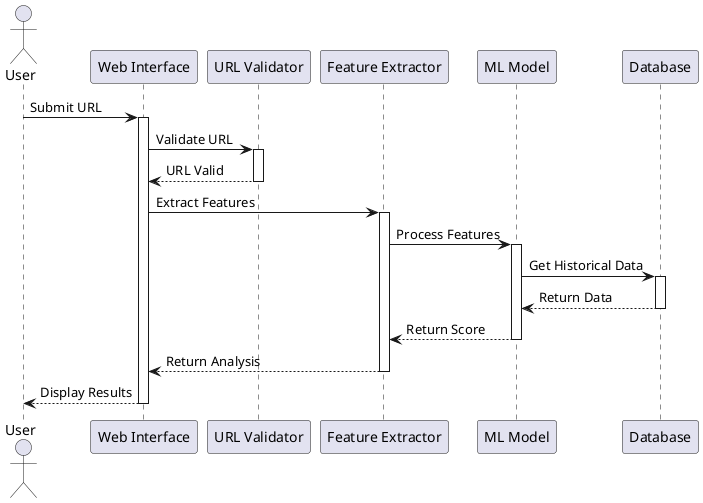 @startuml URL Check Sequence

actor User
participant "Web Interface" as UI
participant "URL Validator" as Validator
participant "Feature Extractor" as Extractor
participant "ML Model" as ML
participant "Database" as DB

User -> UI: Submit URL
activate UI

UI -> Validator: Validate URL
activate Validator
Validator --> UI: URL Valid
deactivate Validator

UI -> Extractor: Extract Features
activate Extractor
Extractor -> ML: Process Features
activate ML
ML -> DB: Get Historical Data
activate DB
DB --> ML: Return Data
deactivate DB
ML --> Extractor: Return Score
deactivate ML
Extractor --> UI: Return Analysis
deactivate Extractor

UI --> User: Display Results
deactivate UI

@enduml